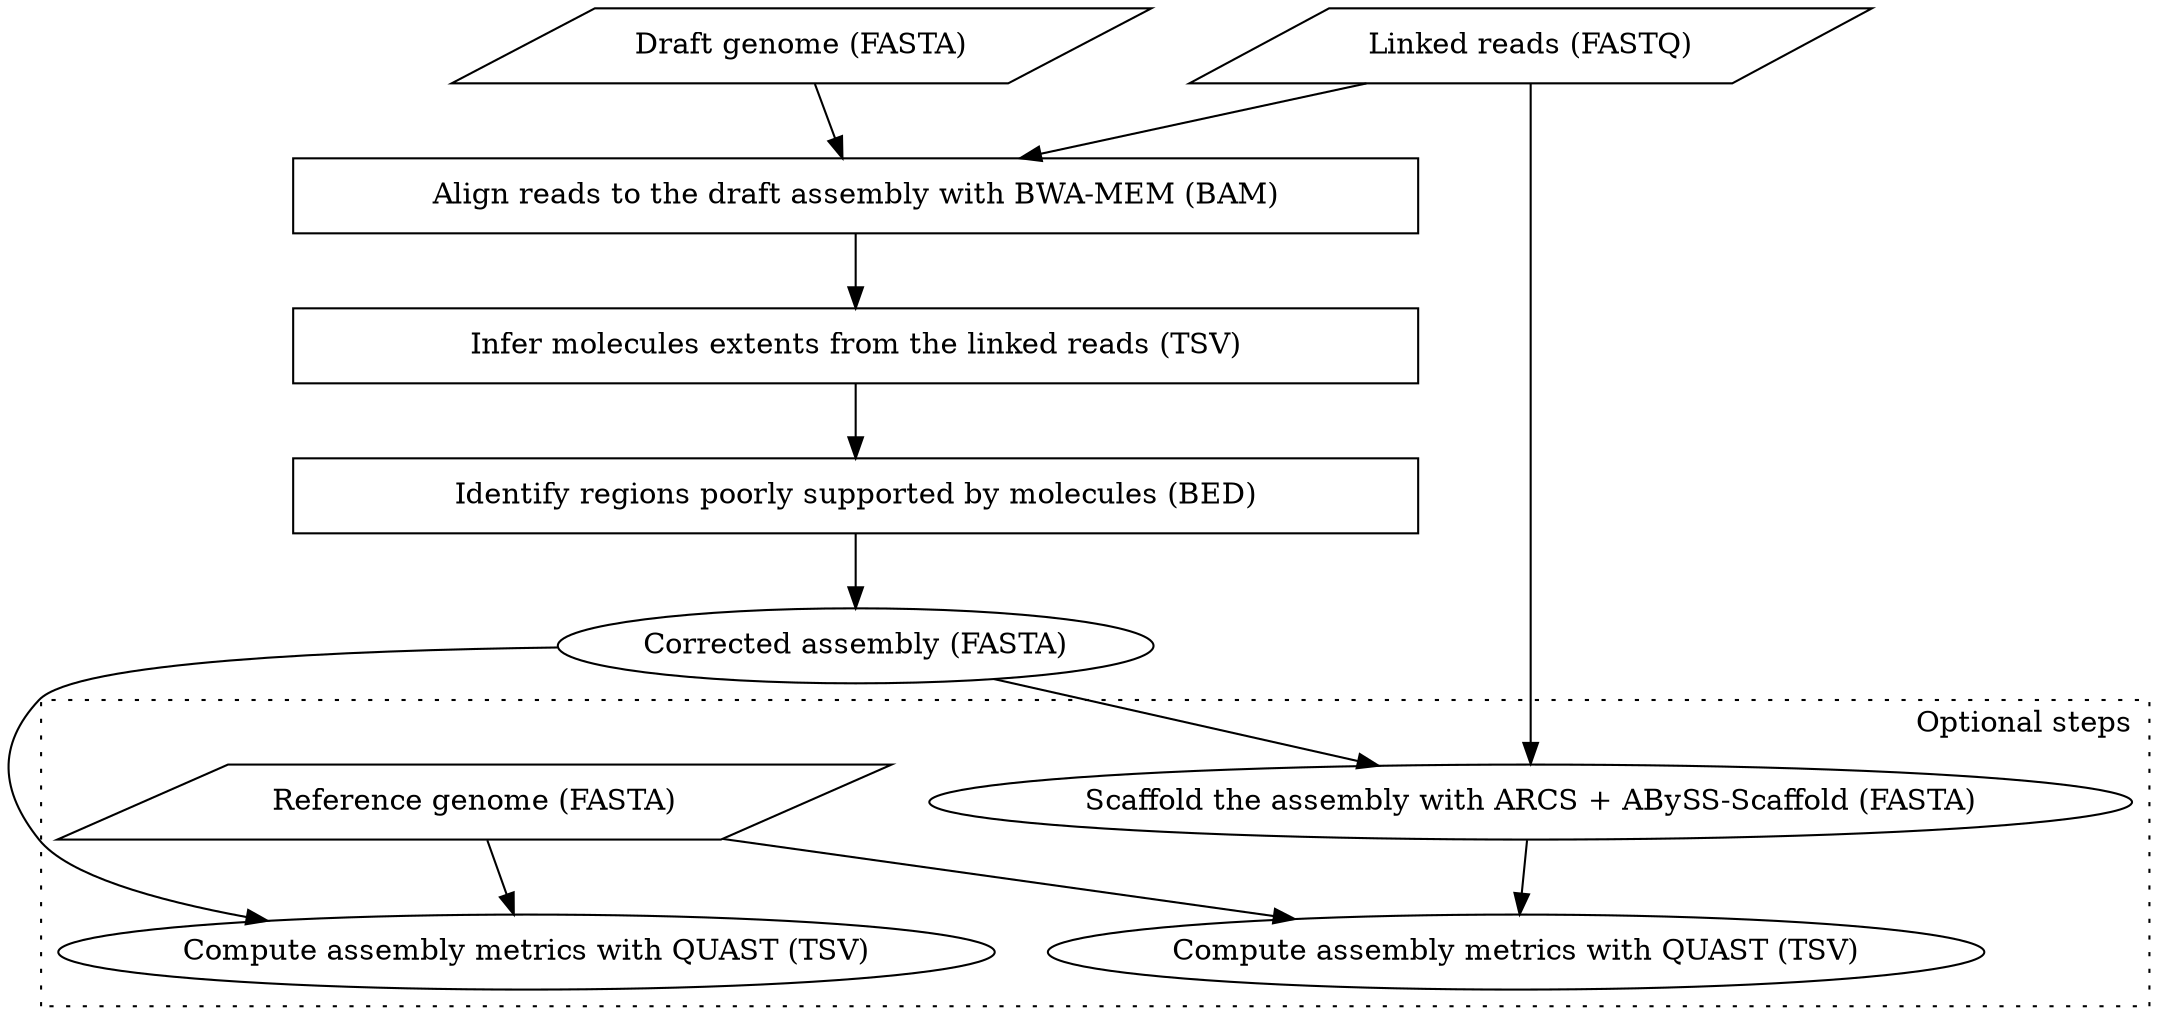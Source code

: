 digraph {
	node [shape="rectangle"]

	reads [label="Linked reads (FASTQ)", shape="parallelogram"]
	draft [label="Draft genome (FASTA)", shape="parallelogram"]

	subgraph {
		node [width=7.5]

		map [label="Align reads to the draft assembly with BWA-MEM (BAM)"]
		molecules [label="Infer molecules extents from the linked reads (TSV)"]
		breakpoints [label="Identify regions poorly supported by molecules (BED)"]
	}

	tigs [label="Corrected assembly (FASTA)", shape="ellipse"]

	subgraph cluster_optional {
		graph [label="Optional steps", labeljust="r", style=dotted]

		reference [label="Reference genome (FASTA)", shape="parallelogram"]

		tigs_metrics [label="Compute assembly metrics with QUAST (TSV)", shape="ellipse"]

		scaffold [label="Scaffold the assembly with ARCS + ABySS-Scaffold (FASTA)", shape="ellipse"]
		scaffold_metrics [label="Compute assembly metrics with QUAST (TSV)", shape="ellipse"]
	}

	reads -> map
	draft -> map
	map -> molecules
	molecules -> breakpoints
	breakpoints -> tigs

	reference -> tigs_metrics
	tigs -> tigs_metrics

	tigs -> scaffold
	reads -> scaffold

	reference -> scaffold_metrics
	scaffold -> scaffold_metrics
}
